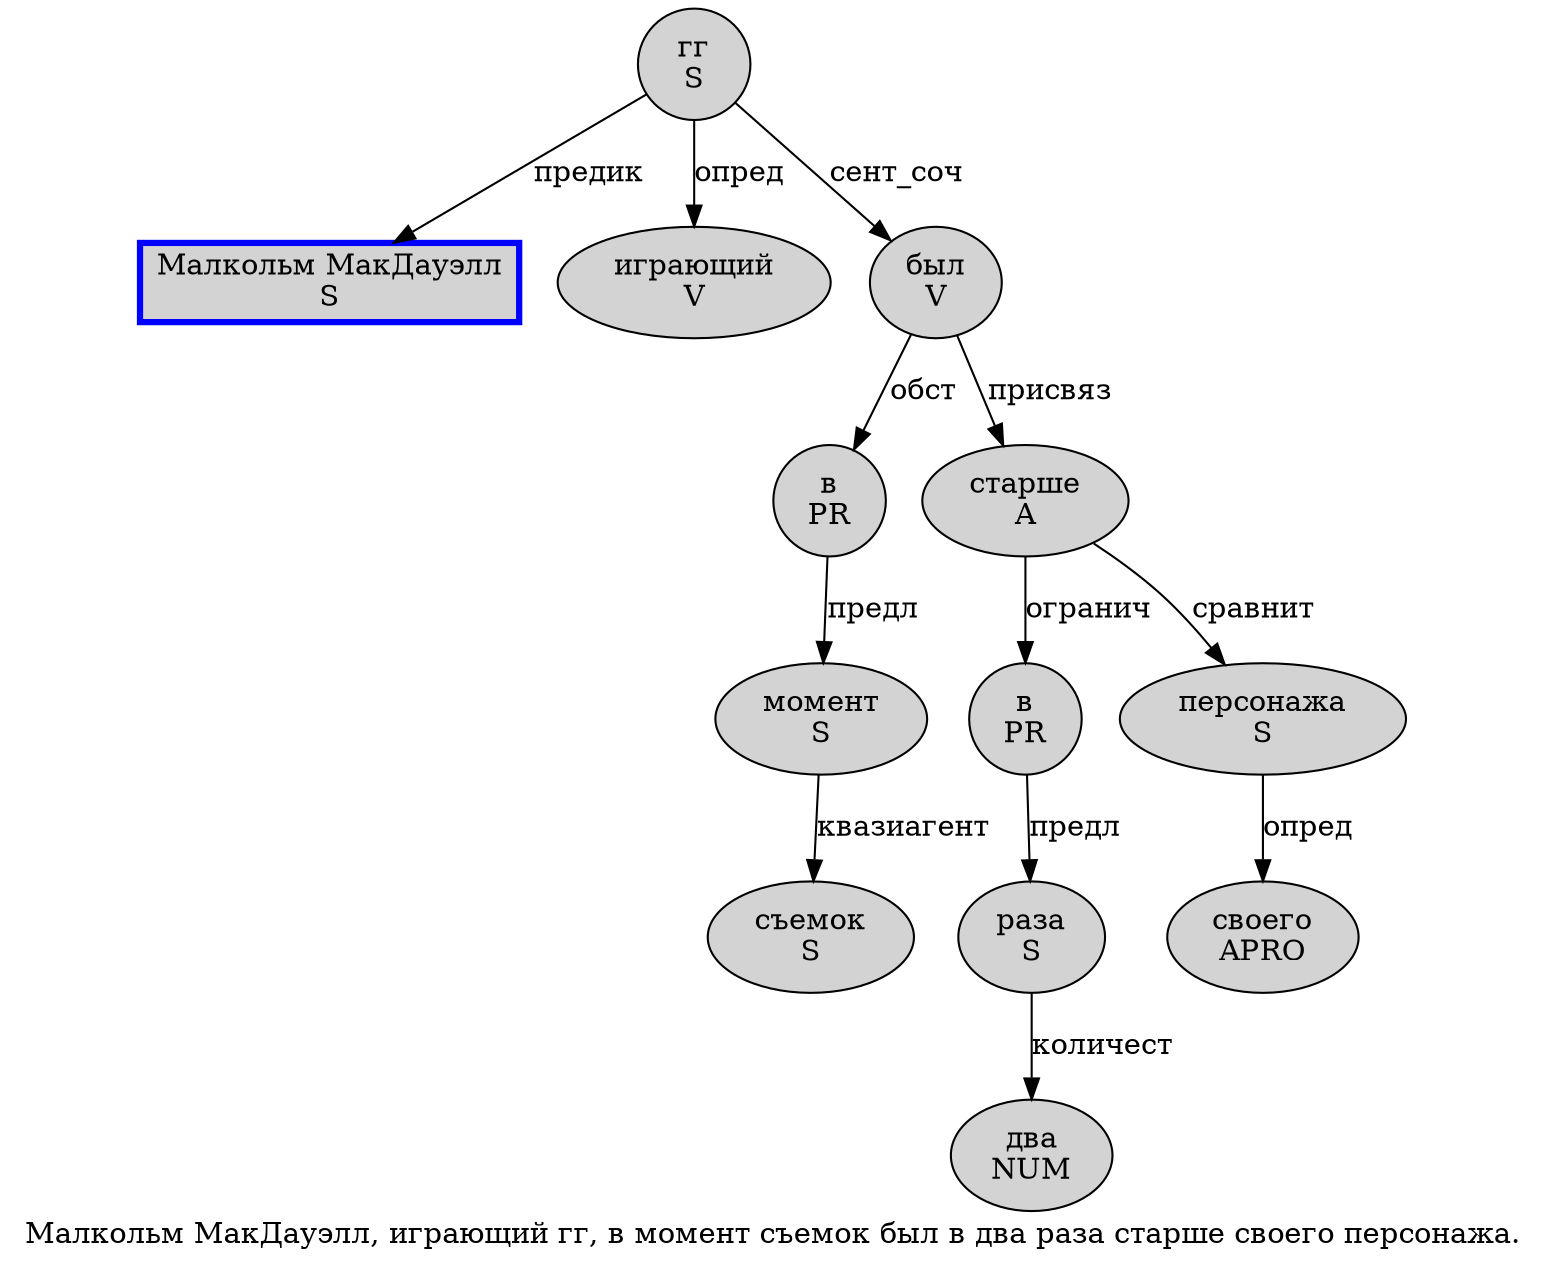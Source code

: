 digraph SENTENCE_3862 {
	graph [label="Малкольм МакДауэлл, играющий гг, в момент съемок был в два раза старше своего персонажа."]
	node [style=filled]
		0 [label="Малкольм МакДауэлл
S" color=blue fillcolor=lightgray penwidth=3 shape=box]
		2 [label="играющий
V" color="" fillcolor=lightgray penwidth=1 shape=ellipse]
		3 [label="гг
S" color="" fillcolor=lightgray penwidth=1 shape=ellipse]
		5 [label="в
PR" color="" fillcolor=lightgray penwidth=1 shape=ellipse]
		6 [label="момент
S" color="" fillcolor=lightgray penwidth=1 shape=ellipse]
		7 [label="съемок
S" color="" fillcolor=lightgray penwidth=1 shape=ellipse]
		8 [label="был
V" color="" fillcolor=lightgray penwidth=1 shape=ellipse]
		9 [label="в
PR" color="" fillcolor=lightgray penwidth=1 shape=ellipse]
		10 [label="два
NUM" color="" fillcolor=lightgray penwidth=1 shape=ellipse]
		11 [label="раза
S" color="" fillcolor=lightgray penwidth=1 shape=ellipse]
		12 [label="старше
A" color="" fillcolor=lightgray penwidth=1 shape=ellipse]
		13 [label="своего
APRO" color="" fillcolor=lightgray penwidth=1 shape=ellipse]
		14 [label="персонажа
S" color="" fillcolor=lightgray penwidth=1 shape=ellipse]
			14 -> 13 [label="опред"]
			9 -> 11 [label="предл"]
			3 -> 0 [label="предик"]
			3 -> 2 [label="опред"]
			3 -> 8 [label="сент_соч"]
			11 -> 10 [label="количест"]
			8 -> 5 [label="обст"]
			8 -> 12 [label="присвяз"]
			6 -> 7 [label="квазиагент"]
			5 -> 6 [label="предл"]
			12 -> 9 [label="огранич"]
			12 -> 14 [label="сравнит"]
}